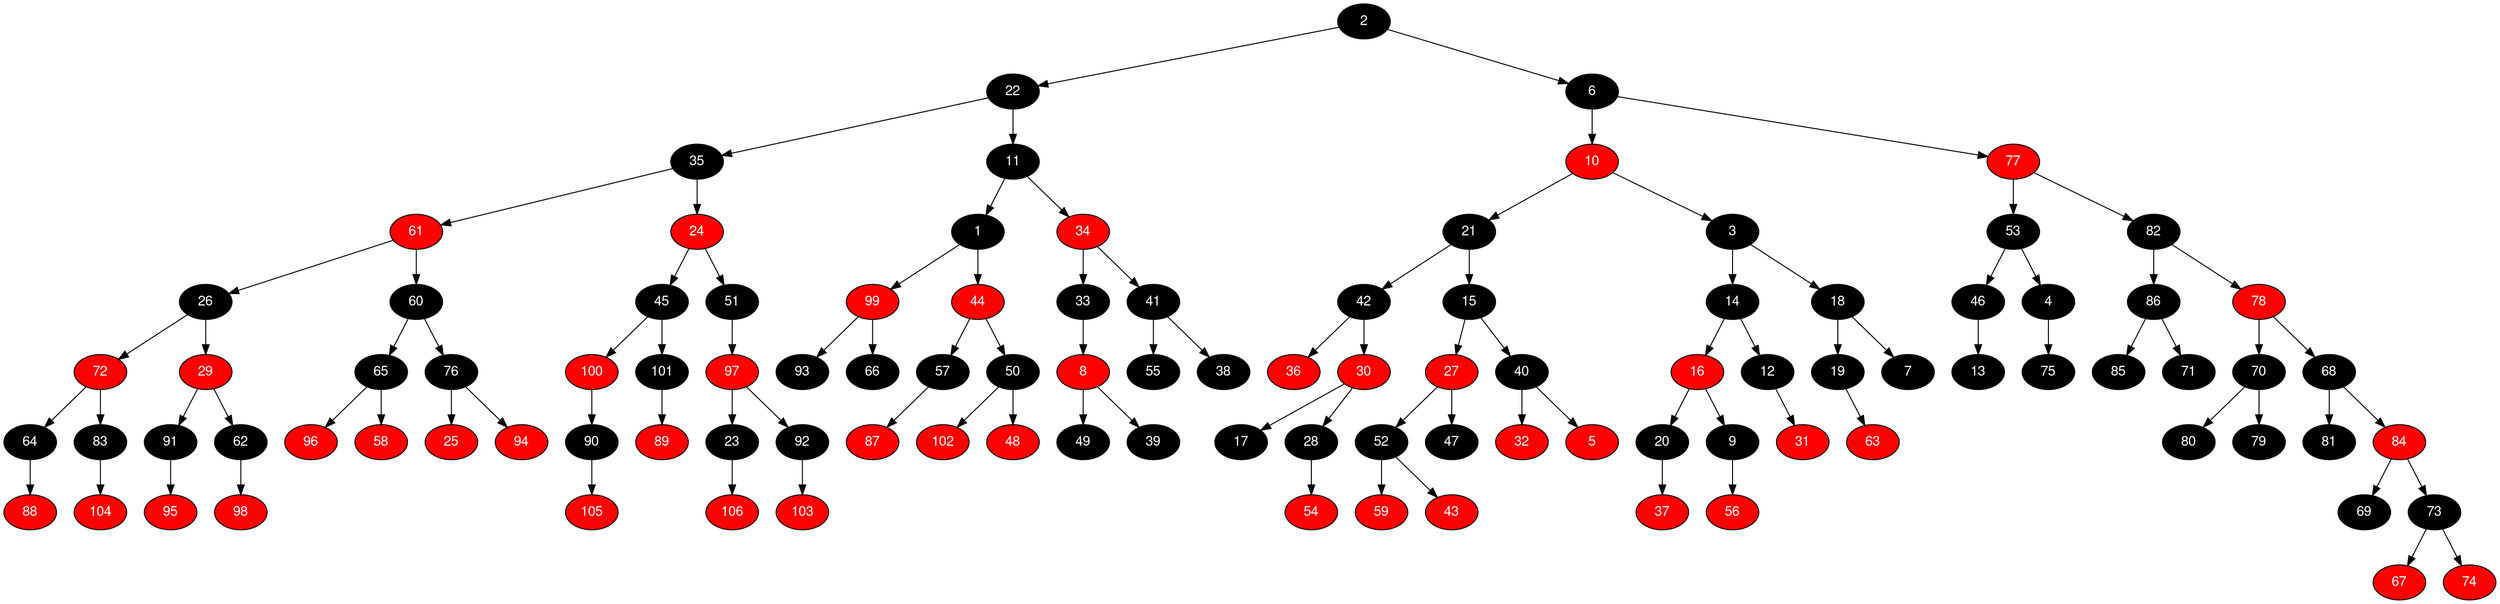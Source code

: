 digraph RB_Teste {
	node [fontname="Helvetica,Arial,sans-serif" style="filled"]
	edge [fontname="Helvetica,Arial,sans-serif" color="black"]

	{
		node [fillcolor=" black" fontcolor=" white"] 2 
		node [fillcolor=" black" fontcolor=" white"] 22 
		node [fillcolor=" black" fontcolor=" white"] 35 
		node [fillcolor=" red" fontcolor=" white"] 61 
		node [fillcolor=" black" fontcolor=" white"] 26 
		node [fillcolor=" red" fontcolor=" white"] 72 
		node [fillcolor=" black" fontcolor=" white"] 64 
		node [fillcolor=" red" fontcolor=" white"] 88 
		node [fillcolor=" black" fontcolor=" white"] 83 
		node [fillcolor=" red" fontcolor=" white"] 104 
		node [fillcolor=" red" fontcolor=" white"] 29 
		node [fillcolor=" black" fontcolor=" white"] 91 
		node [fillcolor=" red" fontcolor=" white"] 95 
		node [fillcolor=" black" fontcolor=" white"] 62 
		node [fillcolor=" red" fontcolor=" white"] 98 
		node [fillcolor=" black" fontcolor=" white"] 60 
		node [fillcolor=" black" fontcolor=" white"] 65 
		node [fillcolor=" red" fontcolor=" white"] 96 
		node [fillcolor=" red" fontcolor=" white"] 58 
		node [fillcolor=" black" fontcolor=" white"] 76 
		node [fillcolor=" red" fontcolor=" white"] 25 
		node [fillcolor=" red" fontcolor=" white"] 94 
		node [fillcolor=" red" fontcolor=" white"] 24 
		node [fillcolor=" black" fontcolor=" white"] 45 
		node [fillcolor=" red" fontcolor=" white"] 100 
		node [fillcolor=" black" fontcolor=" white"] 90 
		node [fillcolor=" red" fontcolor=" white"] 105 
		node [fillcolor=" black" fontcolor=" white"] 101 
		node [fillcolor=" red" fontcolor=" white"] 89 
		node [fillcolor=" black" fontcolor=" white"] 51 
		node [fillcolor=" red" fontcolor=" white"] 97 
		node [fillcolor=" black" fontcolor=" white"] 23 
		node [fillcolor=" red" fontcolor=" white"] 106 
		node [fillcolor=" black" fontcolor=" white"] 92 
		node [fillcolor=" red" fontcolor=" white"] 103 
		node [fillcolor=" black" fontcolor=" white"] 11 
		node [fillcolor=" black" fontcolor=" white"] 1 
		node [fillcolor=" red" fontcolor=" white"] 99 
		node [fillcolor=" black" fontcolor=" white"] 93 
		node [fillcolor=" black" fontcolor=" white"] 66 
		node [fillcolor=" red" fontcolor=" white"] 44 
		node [fillcolor=" black" fontcolor=" white"] 57 
		node [fillcolor=" red" fontcolor=" white"] 87 
		node [fillcolor=" black" fontcolor=" white"] 50 
		node [fillcolor=" red" fontcolor=" white"] 102 
		node [fillcolor=" red" fontcolor=" white"] 48 
		node [fillcolor=" red" fontcolor=" white"] 34 
		node [fillcolor=" black" fontcolor=" white"] 33 
		node [fillcolor=" red" fontcolor=" white"] 8 
		node [fillcolor=" black" fontcolor=" white"] 49 
		node [fillcolor=" black" fontcolor=" white"] 39 
		node [fillcolor=" black" fontcolor=" white"] 41 
		node [fillcolor=" black" fontcolor=" white"] 55 
		node [fillcolor=" black" fontcolor=" white"] 38 
		node [fillcolor=" black" fontcolor=" white"] 6 
		node [fillcolor=" red" fontcolor=" white"] 10 
		node [fillcolor=" black" fontcolor=" white"] 21 
		node [fillcolor=" black" fontcolor=" white"] 42 
		node [fillcolor=" red" fontcolor=" white"] 36 
		node [fillcolor=" red" fontcolor=" white"] 30 
		node [fillcolor=" black" fontcolor=" white"] 17 
		node [fillcolor=" black" fontcolor=" white"] 28 
		node [fillcolor=" red" fontcolor=" white"] 54 
		node [fillcolor=" black" fontcolor=" white"] 15 
		node [fillcolor=" red" fontcolor=" white"] 27 
		node [fillcolor=" black" fontcolor=" white"] 52 
		node [fillcolor=" red" fontcolor=" white"] 59 
		node [fillcolor=" red" fontcolor=" white"] 43 
		node [fillcolor=" black" fontcolor=" white"] 47 
		node [fillcolor=" black" fontcolor=" white"] 40 
		node [fillcolor=" red" fontcolor=" white"] 32 
		node [fillcolor=" red" fontcolor=" white"] 5 
		node [fillcolor=" black" fontcolor=" white"] 3 
		node [fillcolor=" black" fontcolor=" white"] 14 
		node [fillcolor=" red" fontcolor=" white"] 16 
		node [fillcolor=" black" fontcolor=" white"] 20 
		node [fillcolor=" red" fontcolor=" white"] 37 
		node [fillcolor=" black" fontcolor=" white"] 9 
		node [fillcolor=" red" fontcolor=" white"] 56 
		node [fillcolor=" black" fontcolor=" white"] 12 
		node [fillcolor=" red" fontcolor=" white"] 31 
		node [fillcolor=" black" fontcolor=" white"] 18 
		node [fillcolor=" black" fontcolor=" white"] 19 
		node [fillcolor=" red" fontcolor=" white"] 63 
		node [fillcolor=" black" fontcolor=" white"] 7 
		node [fillcolor=" red" fontcolor=" white"] 77 
		node [fillcolor=" black" fontcolor=" white"] 53 
		node [fillcolor=" black" fontcolor=" white"] 46 
		node [fillcolor=" black" fontcolor=" white"] 13 
		node [fillcolor=" black" fontcolor=" white"] 4 
		node [fillcolor=" black" fontcolor=" white"] 75 
		node [fillcolor=" black" fontcolor=" white"] 82 
		node [fillcolor=" black" fontcolor=" white"] 86 
		node [fillcolor=" black" fontcolor=" white"] 85 
		node [fillcolor=" black" fontcolor=" white"] 71 
		node [fillcolor=" red" fontcolor=" white"] 78 
		node [fillcolor=" black" fontcolor=" white"] 70 
		node [fillcolor=" black" fontcolor=" white"] 80 
		node [fillcolor=" black" fontcolor=" white"] 79 
		node [fillcolor=" black" fontcolor=" white"] 68 
		node [fillcolor=" black" fontcolor=" white"] 81 
		node [fillcolor=" red" fontcolor=" white"] 84 
		node [fillcolor=" black" fontcolor=" white"] 69 
		node [fillcolor=" black" fontcolor=" white"] 73 
		node [fillcolor=" red" fontcolor=" white"] 67 
		node [fillcolor=" red" fontcolor=" white"] 74 
	}

	2 -> 22 
	2 -> 6 
	22 -> 35 
	22 -> 11 
	35 -> 61 
	35 -> 24 
	61 -> 26 
	61 -> 60 
	26 -> 72 
	26 -> 29 
	72 -> 64 
	72 -> 83 
	64 -> 88 
	83 -> 104 
	29 -> 91 
	29 -> 62 
	91 -> 95 
	62 -> 98 
	60 -> 65 
	60 -> 76 
	65 -> 96 
	65 -> 58 
	76 -> 25 
	76 -> 94 
	24 -> 45 
	24 -> 51 
	45 -> 100 
	45 -> 101 
	100 -> 90 
	90 -> 105 
	101 -> 89 
	51 -> 97 
	97 -> 23 
	97 -> 92 
	23 -> 106 
	92 -> 103 
	11 -> 1 
	11 -> 34 
	1 -> 99 
	1 -> 44 
	99 -> 93 
	99 -> 66 
	44 -> 57 
	44 -> 50 
	57 -> 87 
	50 -> 102 
	50 -> 48 
	34 -> 33 
	34 -> 41 
	33 -> 8 
	8 -> 49 
	8 -> 39 
	41 -> 55 
	41 -> 38 
	6 -> 10 
	6 -> 77 
	10 -> 21 
	10 -> 3 
	21 -> 42 
	21 -> 15 
	42 -> 36 
	42 -> 30 
	30 -> 17 
	30 -> 28 
	28 -> 54 
	15 -> 27 
	15 -> 40 
	27 -> 52 
	27 -> 47 
	52 -> 59 
	52 -> 43 
	40 -> 32 
	40 -> 5 
	3 -> 14 
	3 -> 18 
	14 -> 16 
	14 -> 12 
	16 -> 20 
	16 -> 9 
	20 -> 37 
	9 -> 56 
	12 -> 31 
	18 -> 19 
	18 -> 7 
	19 -> 63 
	77 -> 53 
	77 -> 82 
	53 -> 46 
	53 -> 4 
	46 -> 13 
	4 -> 75 
	82 -> 86 
	82 -> 78 
	86 -> 85 
	86 -> 71 
	78 -> 70 
	78 -> 68 
	70 -> 80 
	70 -> 79 
	68 -> 81 
	68 -> 84 
	84 -> 69 
	84 -> 73 
	73 -> 67 
	73 -> 74 
}
